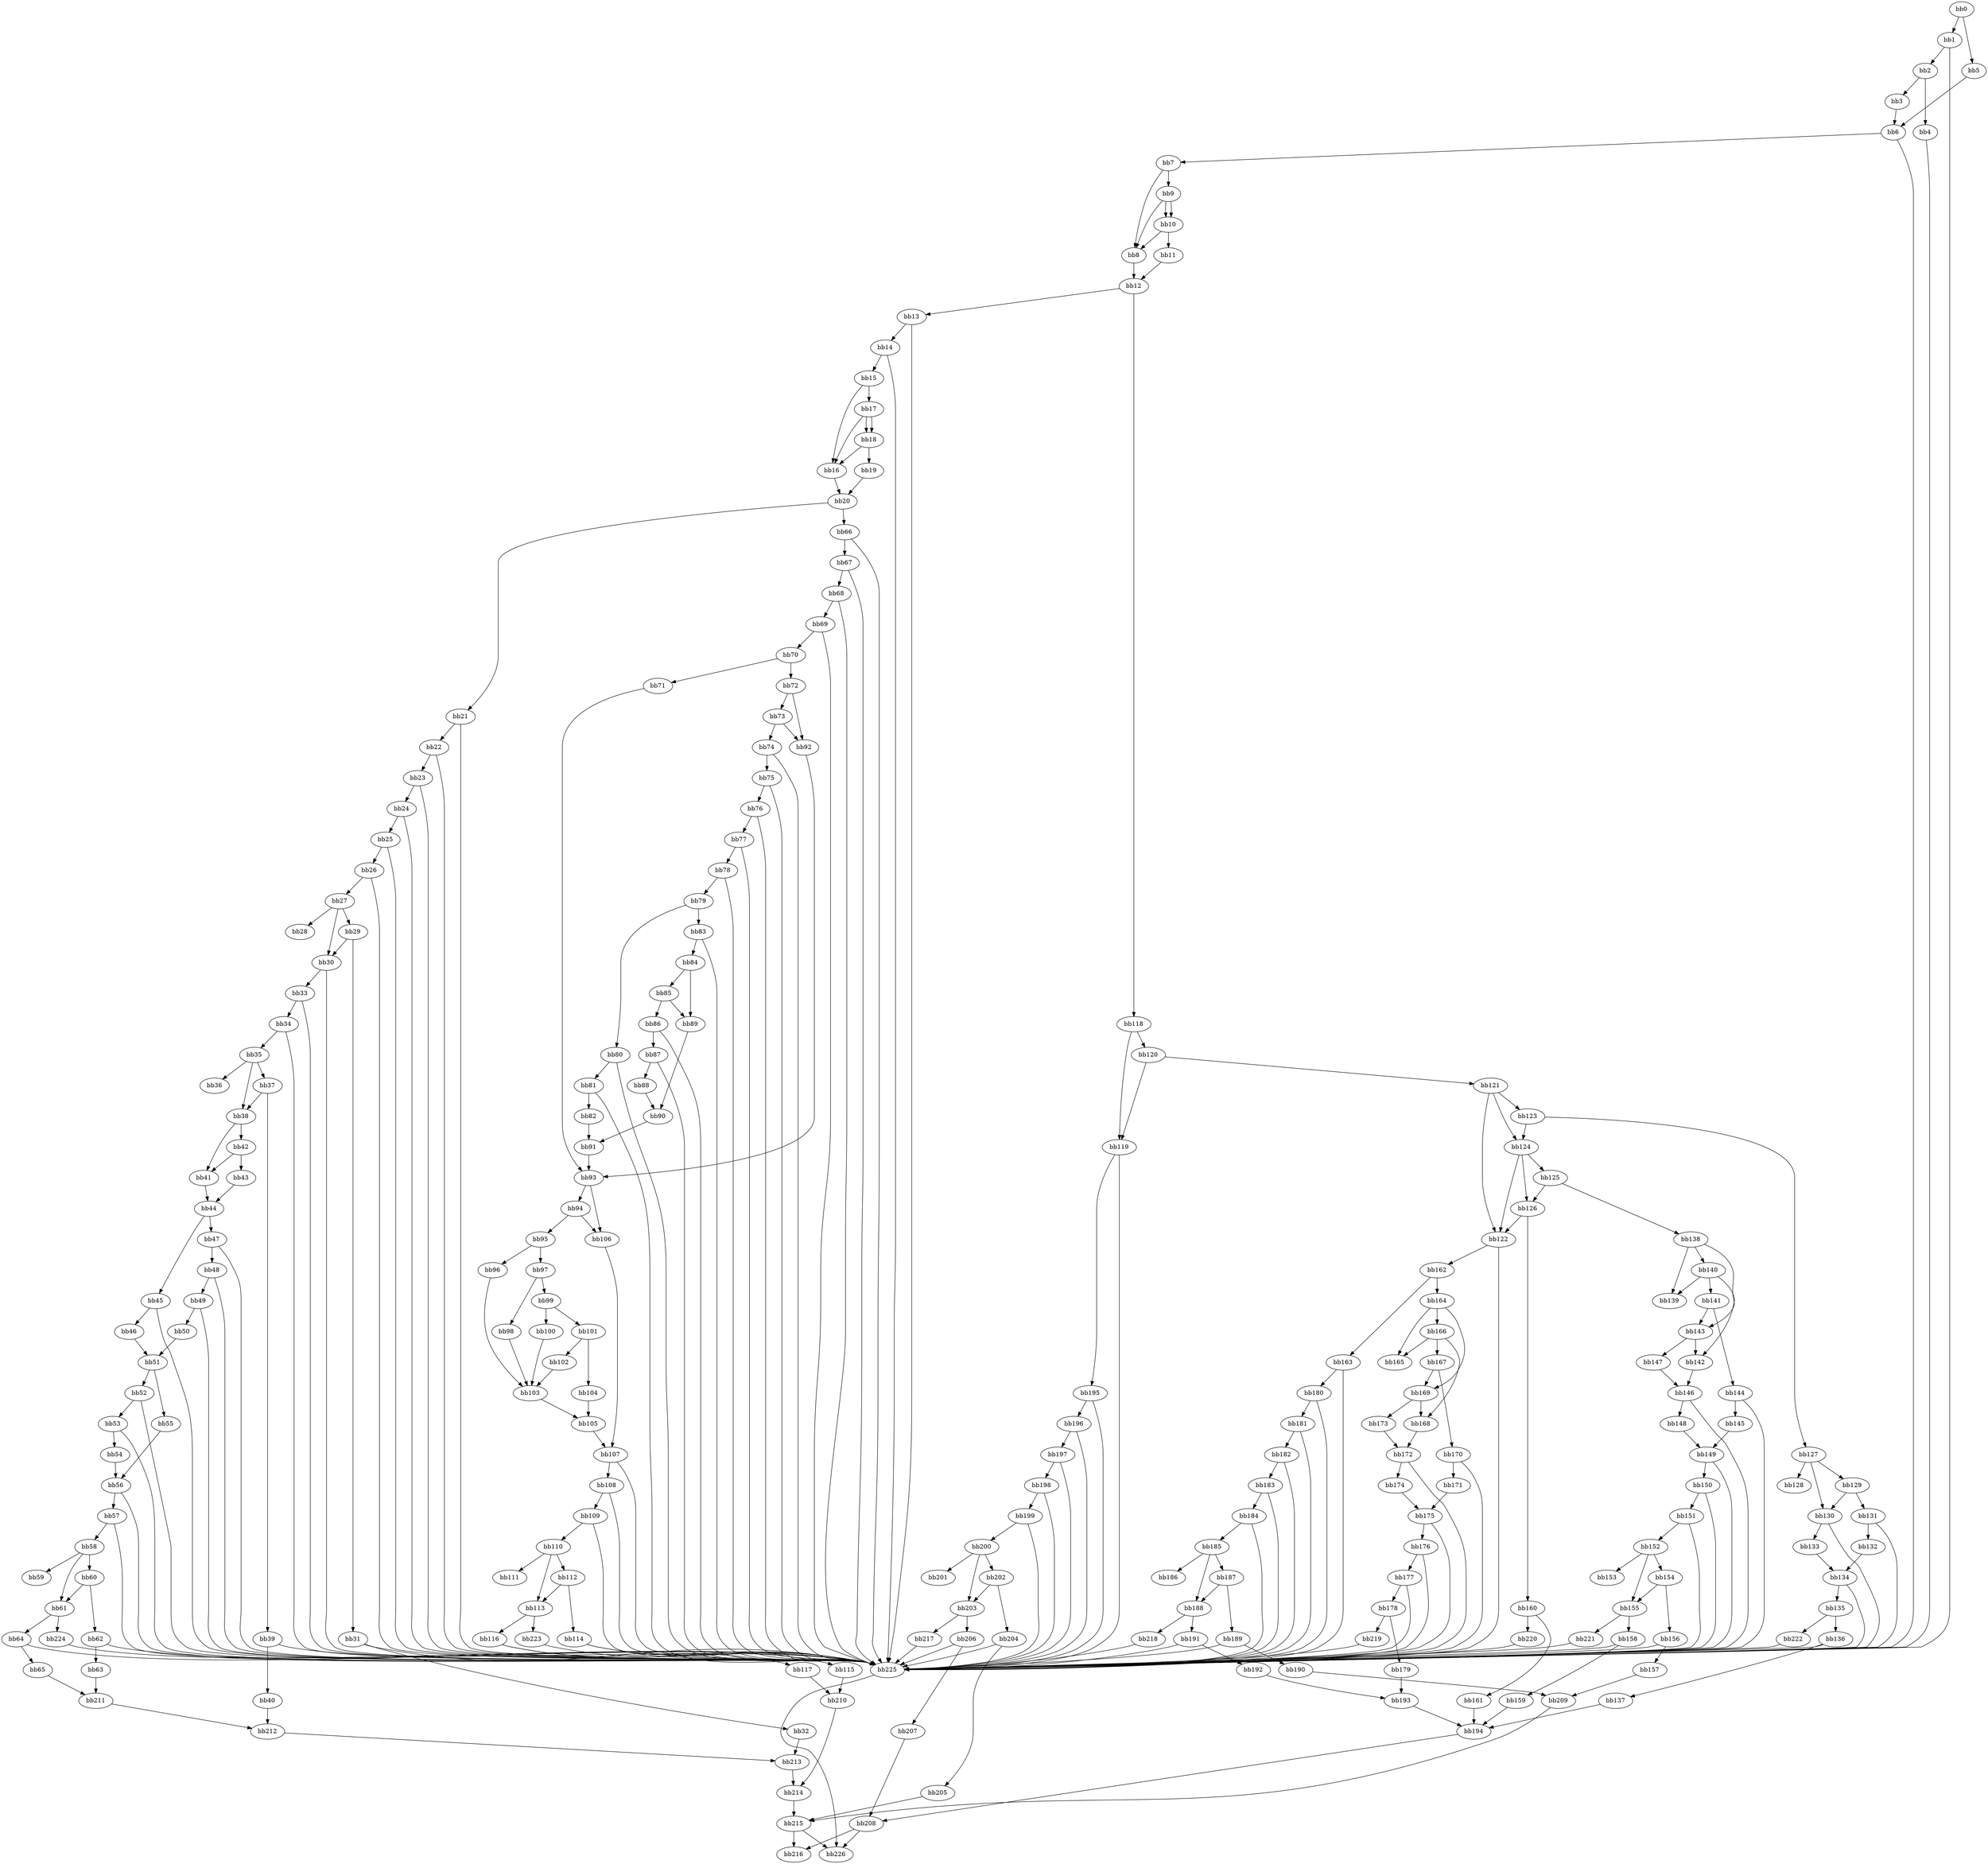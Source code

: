 digraph {
    0 [ label = "bb0\l" ]
    1 [ label = "bb1\l" ]
    2 [ label = "bb2\l" ]
    3 [ label = "bb3\l" ]
    4 [ label = "bb4\l" ]
    5 [ label = "bb5\l" ]
    6 [ label = "bb6\l" ]
    7 [ label = "bb7\l" ]
    8 [ label = "bb8\l" ]
    9 [ label = "bb9\l" ]
    10 [ label = "bb10\l" ]
    11 [ label = "bb11\l" ]
    12 [ label = "bb12\l" ]
    13 [ label = "bb13\l" ]
    14 [ label = "bb14\l" ]
    15 [ label = "bb15\l" ]
    16 [ label = "bb16\l" ]
    17 [ label = "bb17\l" ]
    18 [ label = "bb18\l" ]
    19 [ label = "bb19\l" ]
    20 [ label = "bb20\l" ]
    21 [ label = "bb21\l" ]
    22 [ label = "bb22\l" ]
    23 [ label = "bb23\l" ]
    24 [ label = "bb24\l" ]
    25 [ label = "bb25\l" ]
    26 [ label = "bb26\l" ]
    27 [ label = "bb27\l" ]
    28 [ label = "bb28\l" ]
    29 [ label = "bb29\l" ]
    30 [ label = "bb30\l" ]
    31 [ label = "bb31\l" ]
    32 [ label = "bb32\l" ]
    33 [ label = "bb33\l" ]
    34 [ label = "bb34\l" ]
    35 [ label = "bb35\l" ]
    36 [ label = "bb36\l" ]
    37 [ label = "bb37\l" ]
    38 [ label = "bb38\l" ]
    39 [ label = "bb39\l" ]
    40 [ label = "bb40\l" ]
    41 [ label = "bb41\l" ]
    42 [ label = "bb42\l" ]
    43 [ label = "bb43\l" ]
    44 [ label = "bb44\l" ]
    45 [ label = "bb45\l" ]
    46 [ label = "bb46\l" ]
    47 [ label = "bb47\l" ]
    48 [ label = "bb48\l" ]
    49 [ label = "bb49\l" ]
    50 [ label = "bb50\l" ]
    51 [ label = "bb51\l" ]
    52 [ label = "bb52\l" ]
    53 [ label = "bb53\l" ]
    54 [ label = "bb54\l" ]
    55 [ label = "bb55\l" ]
    56 [ label = "bb56\l" ]
    57 [ label = "bb57\l" ]
    58 [ label = "bb58\l" ]
    59 [ label = "bb59\l" ]
    60 [ label = "bb60\l" ]
    61 [ label = "bb61\l" ]
    62 [ label = "bb62\l" ]
    63 [ label = "bb63\l" ]
    64 [ label = "bb64\l" ]
    65 [ label = "bb65\l" ]
    66 [ label = "bb66\l" ]
    67 [ label = "bb67\l" ]
    68 [ label = "bb68\l" ]
    69 [ label = "bb69\l" ]
    70 [ label = "bb70\l" ]
    71 [ label = "bb71\l" ]
    72 [ label = "bb72\l" ]
    73 [ label = "bb73\l" ]
    74 [ label = "bb74\l" ]
    75 [ label = "bb75\l" ]
    76 [ label = "bb76\l" ]
    77 [ label = "bb77\l" ]
    78 [ label = "bb78\l" ]
    79 [ label = "bb79\l" ]
    80 [ label = "bb80\l" ]
    81 [ label = "bb81\l" ]
    82 [ label = "bb82\l" ]
    83 [ label = "bb83\l" ]
    84 [ label = "bb84\l" ]
    85 [ label = "bb85\l" ]
    86 [ label = "bb86\l" ]
    87 [ label = "bb87\l" ]
    88 [ label = "bb88\l" ]
    89 [ label = "bb89\l" ]
    90 [ label = "bb90\l" ]
    91 [ label = "bb91\l" ]
    92 [ label = "bb92\l" ]
    93 [ label = "bb93\l" ]
    94 [ label = "bb94\l" ]
    95 [ label = "bb95\l" ]
    96 [ label = "bb96\l" ]
    97 [ label = "bb97\l" ]
    98 [ label = "bb98\l" ]
    99 [ label = "bb99\l" ]
    100 [ label = "bb100\l" ]
    101 [ label = "bb101\l" ]
    102 [ label = "bb102\l" ]
    103 [ label = "bb103\l" ]
    104 [ label = "bb104\l" ]
    105 [ label = "bb105\l" ]
    106 [ label = "bb106\l" ]
    107 [ label = "bb107\l" ]
    108 [ label = "bb108\l" ]
    109 [ label = "bb109\l" ]
    110 [ label = "bb110\l" ]
    111 [ label = "bb111\l" ]
    112 [ label = "bb112\l" ]
    113 [ label = "bb113\l" ]
    114 [ label = "bb114\l" ]
    115 [ label = "bb115\l" ]
    116 [ label = "bb116\l" ]
    117 [ label = "bb117\l" ]
    118 [ label = "bb118\l" ]
    119 [ label = "bb119\l" ]
    120 [ label = "bb120\l" ]
    121 [ label = "bb121\l" ]
    122 [ label = "bb122\l" ]
    123 [ label = "bb123\l" ]
    124 [ label = "bb124\l" ]
    125 [ label = "bb125\l" ]
    126 [ label = "bb126\l" ]
    127 [ label = "bb127\l" ]
    128 [ label = "bb128\l" ]
    129 [ label = "bb129\l" ]
    130 [ label = "bb130\l" ]
    131 [ label = "bb131\l" ]
    132 [ label = "bb132\l" ]
    133 [ label = "bb133\l" ]
    134 [ label = "bb134\l" ]
    135 [ label = "bb135\l" ]
    136 [ label = "bb136\l" ]
    137 [ label = "bb137\l" ]
    138 [ label = "bb138\l" ]
    139 [ label = "bb139\l" ]
    140 [ label = "bb140\l" ]
    141 [ label = "bb141\l" ]
    142 [ label = "bb142\l" ]
    143 [ label = "bb143\l" ]
    144 [ label = "bb144\l" ]
    145 [ label = "bb145\l" ]
    146 [ label = "bb146\l" ]
    147 [ label = "bb147\l" ]
    148 [ label = "bb148\l" ]
    149 [ label = "bb149\l" ]
    150 [ label = "bb150\l" ]
    151 [ label = "bb151\l" ]
    152 [ label = "bb152\l" ]
    153 [ label = "bb153\l" ]
    154 [ label = "bb154\l" ]
    155 [ label = "bb155\l" ]
    156 [ label = "bb156\l" ]
    157 [ label = "bb157\l" ]
    158 [ label = "bb158\l" ]
    159 [ label = "bb159\l" ]
    160 [ label = "bb160\l" ]
    161 [ label = "bb161\l" ]
    162 [ label = "bb162\l" ]
    163 [ label = "bb163\l" ]
    164 [ label = "bb164\l" ]
    165 [ label = "bb165\l" ]
    166 [ label = "bb166\l" ]
    167 [ label = "bb167\l" ]
    168 [ label = "bb168\l" ]
    169 [ label = "bb169\l" ]
    170 [ label = "bb170\l" ]
    171 [ label = "bb171\l" ]
    172 [ label = "bb172\l" ]
    173 [ label = "bb173\l" ]
    174 [ label = "bb174\l" ]
    175 [ label = "bb175\l" ]
    176 [ label = "bb176\l" ]
    177 [ label = "bb177\l" ]
    178 [ label = "bb178\l" ]
    179 [ label = "bb179\l" ]
    180 [ label = "bb180\l" ]
    181 [ label = "bb181\l" ]
    182 [ label = "bb182\l" ]
    183 [ label = "bb183\l" ]
    184 [ label = "bb184\l" ]
    185 [ label = "bb185\l" ]
    186 [ label = "bb186\l" ]
    187 [ label = "bb187\l" ]
    188 [ label = "bb188\l" ]
    189 [ label = "bb189\l" ]
    190 [ label = "bb190\l" ]
    191 [ label = "bb191\l" ]
    192 [ label = "bb192\l" ]
    193 [ label = "bb193\l" ]
    194 [ label = "bb194\l" ]
    195 [ label = "bb195\l" ]
    196 [ label = "bb196\l" ]
    197 [ label = "bb197\l" ]
    198 [ label = "bb198\l" ]
    199 [ label = "bb199\l" ]
    200 [ label = "bb200\l" ]
    201 [ label = "bb201\l" ]
    202 [ label = "bb202\l" ]
    203 [ label = "bb203\l" ]
    204 [ label = "bb204\l" ]
    205 [ label = "bb205\l" ]
    206 [ label = "bb206\l" ]
    207 [ label = "bb207\l" ]
    208 [ label = "bb208\l" ]
    209 [ label = "bb209\l" ]
    210 [ label = "bb210\l" ]
    211 [ label = "bb211\l" ]
    212 [ label = "bb212\l" ]
    213 [ label = "bb213\l" ]
    214 [ label = "bb214\l" ]
    215 [ label = "bb215\l" ]
    216 [ label = "bb216\l" ]
    217 [ label = "bb217\l" ]
    218 [ label = "bb218\l" ]
    219 [ label = "bb219\l" ]
    220 [ label = "bb220\l" ]
    221 [ label = "bb221\l" ]
    222 [ label = "bb222\l" ]
    223 [ label = "bb223\l" ]
    224 [ label = "bb224\l" ]
    225 [ label = "bb225\l" ]
    226 [ label = "bb226\l" ]
    0 -> 1 [ ]
    0 -> 5 [ ]
    1 -> 2 [ ]
    1 -> 225 [ ]
    2 -> 3 [ ]
    2 -> 4 [ ]
    3 -> 6 [ ]
    4 -> 225 [ ]
    5 -> 6 [ ]
    6 -> 7 [ ]
    6 -> 225 [ ]
    7 -> 8 [ ]
    7 -> 9 [ ]
    8 -> 12 [ ]
    9 -> 8 [ ]
    9 -> 10 [ ]
    9 -> 10 [ ]
    10 -> 8 [ ]
    10 -> 11 [ ]
    11 -> 12 [ ]
    12 -> 13 [ ]
    12 -> 118 [ ]
    13 -> 14 [ ]
    13 -> 225 [ ]
    14 -> 15 [ ]
    14 -> 225 [ ]
    15 -> 16 [ ]
    15 -> 17 [ ]
    16 -> 20 [ ]
    17 -> 16 [ ]
    17 -> 18 [ ]
    17 -> 18 [ ]
    18 -> 16 [ ]
    18 -> 19 [ ]
    19 -> 20 [ ]
    20 -> 21 [ ]
    20 -> 66 [ ]
    21 -> 22 [ ]
    21 -> 225 [ ]
    22 -> 23 [ ]
    22 -> 225 [ ]
    23 -> 24 [ ]
    23 -> 225 [ ]
    24 -> 25 [ ]
    24 -> 225 [ ]
    25 -> 26 [ ]
    25 -> 225 [ ]
    26 -> 27 [ ]
    26 -> 225 [ ]
    27 -> 28 [ ]
    27 -> 29 [ ]
    27 -> 30 [ ]
    29 -> 30 [ ]
    29 -> 31 [ ]
    30 -> 33 [ ]
    30 -> 225 [ ]
    31 -> 32 [ ]
    31 -> 225 [ ]
    32 -> 213 [ ]
    33 -> 34 [ ]
    33 -> 225 [ ]
    34 -> 35 [ ]
    34 -> 225 [ ]
    35 -> 36 [ ]
    35 -> 37 [ ]
    35 -> 38 [ ]
    37 -> 38 [ ]
    37 -> 39 [ ]
    38 -> 41 [ ]
    38 -> 42 [ ]
    39 -> 40 [ ]
    39 -> 225 [ ]
    40 -> 212 [ ]
    41 -> 44 [ ]
    42 -> 41 [ ]
    42 -> 43 [ ]
    43 -> 44 [ ]
    44 -> 45 [ ]
    44 -> 47 [ ]
    45 -> 46 [ ]
    45 -> 225 [ ]
    46 -> 51 [ ]
    47 -> 48 [ ]
    47 -> 225 [ ]
    48 -> 49 [ ]
    48 -> 225 [ ]
    49 -> 50 [ ]
    49 -> 225 [ ]
    50 -> 51 [ ]
    51 -> 52 [ ]
    51 -> 55 [ ]
    52 -> 53 [ ]
    52 -> 225 [ ]
    53 -> 54 [ ]
    53 -> 225 [ ]
    54 -> 56 [ ]
    55 -> 56 [ ]
    56 -> 57 [ ]
    56 -> 225 [ ]
    57 -> 58 [ ]
    57 -> 225 [ ]
    58 -> 59 [ ]
    58 -> 60 [ ]
    58 -> 61 [ ]
    60 -> 61 [ ]
    60 -> 62 [ ]
    61 -> 64 [ ]
    61 -> 224 [ ]
    62 -> 63 [ ]
    62 -> 225 [ ]
    63 -> 211 [ ]
    64 -> 65 [ ]
    64 -> 225 [ ]
    65 -> 211 [ ]
    66 -> 67 [ ]
    66 -> 225 [ ]
    67 -> 68 [ ]
    67 -> 225 [ ]
    68 -> 69 [ ]
    68 -> 225 [ ]
    69 -> 70 [ ]
    69 -> 225 [ ]
    70 -> 71 [ ]
    70 -> 72 [ ]
    71 -> 93 [ ]
    72 -> 73 [ ]
    72 -> 92 [ ]
    73 -> 74 [ ]
    73 -> 92 [ ]
    74 -> 75 [ ]
    74 -> 225 [ ]
    75 -> 76 [ ]
    75 -> 225 [ ]
    76 -> 77 [ ]
    76 -> 225 [ ]
    77 -> 78 [ ]
    77 -> 225 [ ]
    78 -> 79 [ ]
    78 -> 225 [ ]
    79 -> 80 [ ]
    79 -> 83 [ ]
    80 -> 81 [ ]
    80 -> 225 [ ]
    81 -> 82 [ ]
    81 -> 225 [ ]
    82 -> 91 [ ]
    83 -> 84 [ ]
    83 -> 225 [ ]
    84 -> 85 [ ]
    84 -> 89 [ ]
    85 -> 86 [ ]
    85 -> 89 [ ]
    86 -> 87 [ ]
    86 -> 225 [ ]
    87 -> 88 [ ]
    87 -> 225 [ ]
    88 -> 90 [ ]
    89 -> 90 [ ]
    90 -> 91 [ ]
    91 -> 93 [ ]
    92 -> 93 [ ]
    93 -> 94 [ ]
    93 -> 106 [ ]
    94 -> 95 [ ]
    94 -> 106 [ ]
    95 -> 96 [ ]
    95 -> 97 [ ]
    96 -> 103 [ ]
    97 -> 98 [ ]
    97 -> 99 [ ]
    98 -> 103 [ ]
    99 -> 100 [ ]
    99 -> 101 [ ]
    100 -> 103 [ ]
    101 -> 102 [ ]
    101 -> 104 [ ]
    102 -> 103 [ ]
    103 -> 105 [ ]
    104 -> 105 [ ]
    105 -> 107 [ ]
    106 -> 107 [ ]
    107 -> 108 [ ]
    107 -> 225 [ ]
    108 -> 109 [ ]
    108 -> 225 [ ]
    109 -> 110 [ ]
    109 -> 225 [ ]
    110 -> 111 [ ]
    110 -> 112 [ ]
    110 -> 113 [ ]
    112 -> 113 [ ]
    112 -> 114 [ ]
    113 -> 116 [ ]
    113 -> 223 [ ]
    114 -> 115 [ ]
    114 -> 225 [ ]
    115 -> 210 [ ]
    116 -> 117 [ ]
    116 -> 225 [ ]
    117 -> 210 [ ]
    118 -> 119 [ ]
    118 -> 120 [ ]
    119 -> 195 [ ]
    119 -> 225 [ ]
    120 -> 119 [ ]
    120 -> 121 [ ]
    121 -> 122 [ ]
    121 -> 123 [ ]
    121 -> 124 [ ]
    122 -> 162 [ ]
    122 -> 225 [ ]
    123 -> 124 [ ]
    123 -> 127 [ ]
    124 -> 122 [ ]
    124 -> 125 [ ]
    124 -> 126 [ ]
    125 -> 126 [ ]
    125 -> 138 [ ]
    126 -> 122 [ ]
    126 -> 160 [ ]
    127 -> 128 [ ]
    127 -> 129 [ ]
    127 -> 130 [ ]
    129 -> 130 [ ]
    129 -> 131 [ ]
    130 -> 133 [ ]
    130 -> 225 [ ]
    131 -> 132 [ ]
    131 -> 225 [ ]
    132 -> 134 [ ]
    133 -> 134 [ ]
    134 -> 135 [ ]
    134 -> 225 [ ]
    135 -> 136 [ ]
    135 -> 222 [ ]
    136 -> 137 [ ]
    136 -> 225 [ ]
    137 -> 194 [ ]
    138 -> 139 [ ]
    138 -> 140 [ ]
    138 -> 143 [ ]
    140 -> 139 [ ]
    140 -> 141 [ ]
    140 -> 142 [ ]
    141 -> 143 [ ]
    141 -> 144 [ ]
    142 -> 146 [ ]
    143 -> 142 [ ]
    143 -> 147 [ ]
    144 -> 145 [ ]
    144 -> 225 [ ]
    145 -> 149 [ ]
    146 -> 148 [ ]
    146 -> 225 [ ]
    147 -> 146 [ ]
    148 -> 149 [ ]
    149 -> 150 [ ]
    149 -> 225 [ ]
    150 -> 151 [ ]
    150 -> 225 [ ]
    151 -> 152 [ ]
    151 -> 225 [ ]
    152 -> 153 [ ]
    152 -> 154 [ ]
    152 -> 155 [ ]
    154 -> 155 [ ]
    154 -> 156 [ ]
    155 -> 158 [ ]
    155 -> 221 [ ]
    156 -> 157 [ ]
    156 -> 225 [ ]
    157 -> 209 [ ]
    158 -> 159 [ ]
    158 -> 225 [ ]
    159 -> 194 [ ]
    160 -> 161 [ ]
    160 -> 220 [ ]
    161 -> 194 [ ]
    162 -> 163 [ ]
    162 -> 164 [ ]
    163 -> 180 [ ]
    163 -> 225 [ ]
    164 -> 165 [ ]
    164 -> 166 [ ]
    164 -> 169 [ ]
    166 -> 165 [ ]
    166 -> 167 [ ]
    166 -> 168 [ ]
    167 -> 169 [ ]
    167 -> 170 [ ]
    168 -> 172 [ ]
    169 -> 168 [ ]
    169 -> 173 [ ]
    170 -> 171 [ ]
    170 -> 225 [ ]
    171 -> 175 [ ]
    172 -> 174 [ ]
    172 -> 225 [ ]
    173 -> 172 [ ]
    174 -> 175 [ ]
    175 -> 176 [ ]
    175 -> 225 [ ]
    176 -> 177 [ ]
    176 -> 225 [ ]
    177 -> 178 [ ]
    177 -> 225 [ ]
    178 -> 179 [ ]
    178 -> 219 [ ]
    179 -> 193 [ ]
    180 -> 181 [ ]
    180 -> 225 [ ]
    181 -> 182 [ ]
    181 -> 225 [ ]
    182 -> 183 [ ]
    182 -> 225 [ ]
    183 -> 184 [ ]
    183 -> 225 [ ]
    184 -> 185 [ ]
    184 -> 225 [ ]
    185 -> 186 [ ]
    185 -> 187 [ ]
    185 -> 188 [ ]
    187 -> 188 [ ]
    187 -> 189 [ ]
    188 -> 191 [ ]
    188 -> 218 [ ]
    189 -> 190 [ ]
    189 -> 225 [ ]
    190 -> 209 [ ]
    191 -> 192 [ ]
    191 -> 225 [ ]
    192 -> 193 [ ]
    193 -> 194 [ ]
    194 -> 208 [ ]
    195 -> 196 [ ]
    195 -> 225 [ ]
    196 -> 197 [ ]
    196 -> 225 [ ]
    197 -> 198 [ ]
    197 -> 225 [ ]
    198 -> 199 [ ]
    198 -> 225 [ ]
    199 -> 200 [ ]
    199 -> 225 [ ]
    200 -> 201 [ ]
    200 -> 202 [ ]
    200 -> 203 [ ]
    202 -> 203 [ ]
    202 -> 204 [ ]
    203 -> 206 [ ]
    203 -> 217 [ ]
    204 -> 205 [ ]
    204 -> 225 [ ]
    205 -> 215 [ ]
    206 -> 207 [ ]
    206 -> 225 [ ]
    207 -> 208 [ ]
    208 -> 216 [ ]
    208 -> 226 [ ]
    209 -> 215 [ ]
    210 -> 214 [ ]
    211 -> 212 [ ]
    212 -> 213 [ ]
    213 -> 214 [ ]
    214 -> 215 [ ]
    215 -> 216 [ ]
    215 -> 226 [ ]
    217 -> 225 [ ]
    218 -> 225 [ ]
    219 -> 225 [ ]
    220 -> 225 [ ]
    221 -> 225 [ ]
    222 -> 225 [ ]
    223 -> 225 [ ]
    224 -> 225 [ ]
    225 -> 226 [ ]
}

